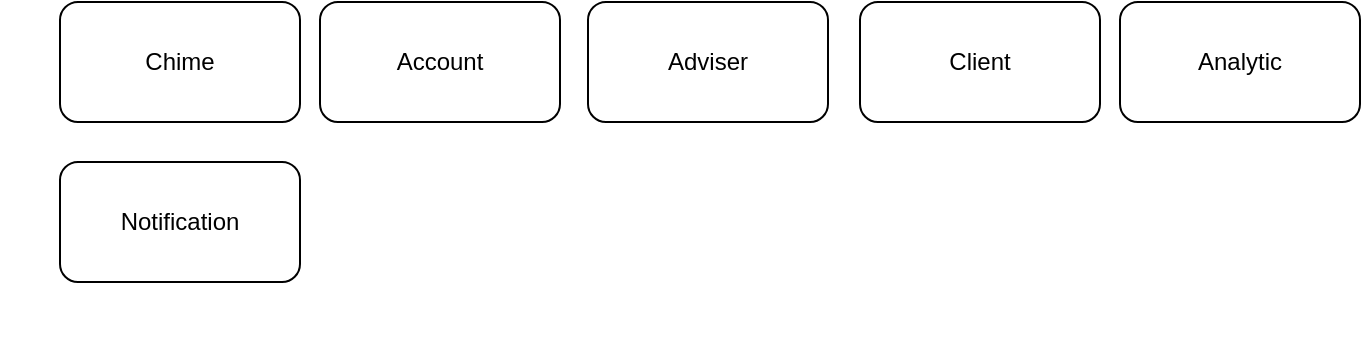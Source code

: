 <mxfile version="18.1.3" type="github" pages="6">
  <diagram id="UA7xoEQuPgeTtF2_1av7" name="Microservices">
    <mxGraphModel dx="938" dy="532" grid="1" gridSize="10" guides="1" tooltips="1" connect="1" arrows="1" fold="1" page="1" pageScale="1" pageWidth="827" pageHeight="1169" math="0" shadow="0">
      <root>
        <mxCell id="0" />
        <mxCell id="1" parent="0" />
        <mxCell id="_5W4sP8SLa1E4sF_RpFH-3" value="&lt;h1&gt;&lt;br&gt;&lt;/h1&gt;" style="text;html=1;strokeColor=none;fillColor=none;spacing=5;spacingTop=-20;whiteSpace=wrap;overflow=hidden;rounded=0;" parent="1" vertex="1">
          <mxGeometry x="50" y="240" width="190" height="120" as="geometry" />
        </mxCell>
        <mxCell id="7mN5CGcqnXflyO-ESXj4-1" value="Account" style="rounded=1;whiteSpace=wrap;html=1;" parent="1" vertex="1">
          <mxGeometry x="210" y="180" width="120" height="60" as="geometry" />
        </mxCell>
        <mxCell id="7mN5CGcqnXflyO-ESXj4-2" value="Adviser" style="rounded=1;whiteSpace=wrap;html=1;" parent="1" vertex="1">
          <mxGeometry x="344" y="180" width="120" height="60" as="geometry" />
        </mxCell>
        <mxCell id="7mN5CGcqnXflyO-ESXj4-3" value="Client" style="rounded=1;whiteSpace=wrap;html=1;" parent="1" vertex="1">
          <mxGeometry x="480" y="180" width="120" height="60" as="geometry" />
        </mxCell>
        <mxCell id="7mN5CGcqnXflyO-ESXj4-4" value="Analytic" style="rounded=1;whiteSpace=wrap;html=1;" parent="1" vertex="1">
          <mxGeometry x="610" y="180" width="120" height="60" as="geometry" />
        </mxCell>
        <mxCell id="7mN5CGcqnXflyO-ESXj4-5" value="Chime" style="rounded=1;whiteSpace=wrap;html=1;" parent="1" vertex="1">
          <mxGeometry x="80" y="180" width="120" height="60" as="geometry" />
        </mxCell>
        <mxCell id="I5jSJNAkeo4ILJvS_Ykg-1" value="Notification" style="rounded=1;whiteSpace=wrap;html=1;" vertex="1" parent="1">
          <mxGeometry x="80" y="260" width="120" height="60" as="geometry" />
        </mxCell>
      </root>
    </mxGraphModel>
  </diagram>
  <diagram id="mysCl_JFGngiW-3y19Zz" name="Entity">
    <mxGraphModel dx="938" dy="560" grid="1" gridSize="10" guides="1" tooltips="1" connect="1" arrows="1" fold="1" page="1" pageScale="1" pageWidth="827" pageHeight="1169" math="0" shadow="0">
      <root>
        <mxCell id="0" />
        <mxCell id="1" parent="0" />
        <mxCell id="5576LiCB81aaDjisihCb-40" value="Client" style="shape=table;startSize=30;container=1;collapsible=1;childLayout=tableLayout;fixedRows=1;rowLines=0;fontStyle=1;align=center;resizeLast=1;" parent="1" vertex="1">
          <mxGeometry x="610" y="115" width="180" height="185" as="geometry" />
        </mxCell>
        <mxCell id="5576LiCB81aaDjisihCb-41" value="" style="shape=tableRow;horizontal=0;startSize=0;swimlaneHead=0;swimlaneBody=0;fillColor=none;collapsible=0;dropTarget=0;points=[[0,0.5],[1,0.5]];portConstraint=eastwest;top=0;left=0;right=0;bottom=1;" parent="5576LiCB81aaDjisihCb-40" vertex="1">
          <mxGeometry y="30" width="180" height="30" as="geometry" />
        </mxCell>
        <mxCell id="5576LiCB81aaDjisihCb-42" value="PK" style="shape=partialRectangle;connectable=0;fillColor=none;top=0;left=0;bottom=0;right=0;fontStyle=1;overflow=hidden;" parent="5576LiCB81aaDjisihCb-41" vertex="1">
          <mxGeometry width="30" height="30" as="geometry">
            <mxRectangle width="30" height="30" as="alternateBounds" />
          </mxGeometry>
        </mxCell>
        <mxCell id="5576LiCB81aaDjisihCb-43" value="id" style="shape=partialRectangle;connectable=0;fillColor=none;top=0;left=0;bottom=0;right=0;align=left;spacingLeft=6;fontStyle=5;overflow=hidden;" parent="5576LiCB81aaDjisihCb-41" vertex="1">
          <mxGeometry x="30" width="150" height="30" as="geometry">
            <mxRectangle width="150" height="30" as="alternateBounds" />
          </mxGeometry>
        </mxCell>
        <mxCell id="5576LiCB81aaDjisihCb-44" value="" style="shape=tableRow;horizontal=0;startSize=0;swimlaneHead=0;swimlaneBody=0;fillColor=none;collapsible=0;dropTarget=0;points=[[0,0.5],[1,0.5]];portConstraint=eastwest;top=0;left=0;right=0;bottom=0;" parent="5576LiCB81aaDjisihCb-40" vertex="1">
          <mxGeometry y="60" width="180" height="30" as="geometry" />
        </mxCell>
        <mxCell id="5576LiCB81aaDjisihCb-45" value="" style="shape=partialRectangle;connectable=0;fillColor=none;top=0;left=0;bottom=0;right=0;editable=1;overflow=hidden;" parent="5576LiCB81aaDjisihCb-44" vertex="1">
          <mxGeometry width="30" height="30" as="geometry">
            <mxRectangle width="30" height="30" as="alternateBounds" />
          </mxGeometry>
        </mxCell>
        <mxCell id="5576LiCB81aaDjisihCb-46" value="" style="shape=partialRectangle;connectable=0;fillColor=none;top=0;left=0;bottom=0;right=0;align=left;spacingLeft=6;overflow=hidden;" parent="5576LiCB81aaDjisihCb-44" vertex="1">
          <mxGeometry x="30" width="150" height="30" as="geometry">
            <mxRectangle width="150" height="30" as="alternateBounds" />
          </mxGeometry>
        </mxCell>
        <mxCell id="5576LiCB81aaDjisihCb-47" value="" style="shape=tableRow;horizontal=0;startSize=0;swimlaneHead=0;swimlaneBody=0;fillColor=none;collapsible=0;dropTarget=0;points=[[0,0.5],[1,0.5]];portConstraint=eastwest;top=0;left=0;right=0;bottom=0;" parent="5576LiCB81aaDjisihCb-40" vertex="1">
          <mxGeometry y="90" width="180" height="30" as="geometry" />
        </mxCell>
        <mxCell id="5576LiCB81aaDjisihCb-48" value="" style="shape=partialRectangle;connectable=0;fillColor=none;top=0;left=0;bottom=0;right=0;editable=1;overflow=hidden;" parent="5576LiCB81aaDjisihCb-47" vertex="1">
          <mxGeometry width="30" height="30" as="geometry">
            <mxRectangle width="30" height="30" as="alternateBounds" />
          </mxGeometry>
        </mxCell>
        <mxCell id="5576LiCB81aaDjisihCb-49" value="" style="shape=partialRectangle;connectable=0;fillColor=none;top=0;left=0;bottom=0;right=0;align=left;spacingLeft=6;overflow=hidden;" parent="5576LiCB81aaDjisihCb-47" vertex="1">
          <mxGeometry x="30" width="150" height="30" as="geometry">
            <mxRectangle width="150" height="30" as="alternateBounds" />
          </mxGeometry>
        </mxCell>
        <mxCell id="5576LiCB81aaDjisihCb-50" value="" style="shape=tableRow;horizontal=0;startSize=0;swimlaneHead=0;swimlaneBody=0;fillColor=none;collapsible=0;dropTarget=0;points=[[0,0.5],[1,0.5]];portConstraint=eastwest;top=0;left=0;right=0;bottom=0;" parent="5576LiCB81aaDjisihCb-40" vertex="1">
          <mxGeometry y="120" width="180" height="30" as="geometry" />
        </mxCell>
        <mxCell id="5576LiCB81aaDjisihCb-51" value="" style="shape=partialRectangle;connectable=0;fillColor=none;top=0;left=0;bottom=0;right=0;editable=1;overflow=hidden;" parent="5576LiCB81aaDjisihCb-50" vertex="1">
          <mxGeometry width="30" height="30" as="geometry">
            <mxRectangle width="30" height="30" as="alternateBounds" />
          </mxGeometry>
        </mxCell>
        <mxCell id="5576LiCB81aaDjisihCb-52" value="" style="shape=partialRectangle;connectable=0;fillColor=none;top=0;left=0;bottom=0;right=0;align=left;spacingLeft=6;overflow=hidden;" parent="5576LiCB81aaDjisihCb-50" vertex="1">
          <mxGeometry x="30" width="150" height="30" as="geometry">
            <mxRectangle width="150" height="30" as="alternateBounds" />
          </mxGeometry>
        </mxCell>
        <mxCell id="5576LiCB81aaDjisihCb-66" value="Account" style="shape=table;startSize=30;container=1;collapsible=1;childLayout=tableLayout;fixedRows=1;rowLines=0;fontStyle=1;align=center;resizeLast=1;" parent="1" vertex="1">
          <mxGeometry x="70" y="100" width="200" height="260" as="geometry" />
        </mxCell>
        <mxCell id="5576LiCB81aaDjisihCb-67" value="" style="shape=tableRow;horizontal=0;startSize=0;swimlaneHead=0;swimlaneBody=0;fillColor=none;collapsible=0;dropTarget=0;points=[[0,0.5],[1,0.5]];portConstraint=eastwest;top=0;left=0;right=0;bottom=1;" parent="5576LiCB81aaDjisihCb-66" vertex="1">
          <mxGeometry y="30" width="200" height="30" as="geometry" />
        </mxCell>
        <mxCell id="5576LiCB81aaDjisihCb-68" value="PK" style="shape=partialRectangle;connectable=0;fillColor=none;top=0;left=0;bottom=0;right=0;fontStyle=1;overflow=hidden;" parent="5576LiCB81aaDjisihCb-67" vertex="1">
          <mxGeometry width="30" height="30" as="geometry">
            <mxRectangle width="30" height="30" as="alternateBounds" />
          </mxGeometry>
        </mxCell>
        <mxCell id="5576LiCB81aaDjisihCb-69" value="account" style="shape=partialRectangle;connectable=0;fillColor=none;top=0;left=0;bottom=0;right=0;align=left;spacingLeft=6;fontStyle=5;overflow=hidden;" parent="5576LiCB81aaDjisihCb-67" vertex="1">
          <mxGeometry x="30" width="170" height="30" as="geometry">
            <mxRectangle width="170" height="30" as="alternateBounds" />
          </mxGeometry>
        </mxCell>
        <mxCell id="5576LiCB81aaDjisihCb-70" value="" style="shape=tableRow;horizontal=0;startSize=0;swimlaneHead=0;swimlaneBody=0;fillColor=none;collapsible=0;dropTarget=0;points=[[0,0.5],[1,0.5]];portConstraint=eastwest;top=0;left=0;right=0;bottom=0;" parent="5576LiCB81aaDjisihCb-66" vertex="1">
          <mxGeometry y="60" width="200" height="30" as="geometry" />
        </mxCell>
        <mxCell id="5576LiCB81aaDjisihCb-71" value="" style="shape=partialRectangle;connectable=0;fillColor=none;top=0;left=0;bottom=0;right=0;editable=1;overflow=hidden;" parent="5576LiCB81aaDjisihCb-70" vertex="1">
          <mxGeometry width="30" height="30" as="geometry">
            <mxRectangle width="30" height="30" as="alternateBounds" />
          </mxGeometry>
        </mxCell>
        <mxCell id="5576LiCB81aaDjisihCb-72" value="" style="shape=partialRectangle;connectable=0;fillColor=none;top=0;left=0;bottom=0;right=0;align=left;spacingLeft=6;overflow=hidden;" parent="5576LiCB81aaDjisihCb-70" vertex="1">
          <mxGeometry x="30" width="170" height="30" as="geometry">
            <mxRectangle width="170" height="30" as="alternateBounds" />
          </mxGeometry>
        </mxCell>
        <mxCell id="5576LiCB81aaDjisihCb-73" value="" style="shape=tableRow;horizontal=0;startSize=0;swimlaneHead=0;swimlaneBody=0;fillColor=none;collapsible=0;dropTarget=0;points=[[0,0.5],[1,0.5]];portConstraint=eastwest;top=0;left=0;right=0;bottom=0;" parent="5576LiCB81aaDjisihCb-66" vertex="1">
          <mxGeometry y="90" width="200" height="30" as="geometry" />
        </mxCell>
        <mxCell id="5576LiCB81aaDjisihCb-74" value="" style="shape=partialRectangle;connectable=0;fillColor=none;top=0;left=0;bottom=0;right=0;editable=1;overflow=hidden;" parent="5576LiCB81aaDjisihCb-73" vertex="1">
          <mxGeometry width="30" height="30" as="geometry">
            <mxRectangle width="30" height="30" as="alternateBounds" />
          </mxGeometry>
        </mxCell>
        <mxCell id="5576LiCB81aaDjisihCb-75" value="" style="shape=partialRectangle;connectable=0;fillColor=none;top=0;left=0;bottom=0;right=0;align=left;spacingLeft=6;overflow=hidden;" parent="5576LiCB81aaDjisihCb-73" vertex="1">
          <mxGeometry x="30" width="170" height="30" as="geometry">
            <mxRectangle width="170" height="30" as="alternateBounds" />
          </mxGeometry>
        </mxCell>
        <mxCell id="5576LiCB81aaDjisihCb-76" value="" style="shape=tableRow;horizontal=0;startSize=0;swimlaneHead=0;swimlaneBody=0;fillColor=none;collapsible=0;dropTarget=0;points=[[0,0.5],[1,0.5]];portConstraint=eastwest;top=0;left=0;right=0;bottom=0;" parent="5576LiCB81aaDjisihCb-66" vertex="1">
          <mxGeometry y="120" width="200" height="30" as="geometry" />
        </mxCell>
        <mxCell id="5576LiCB81aaDjisihCb-77" value="" style="shape=partialRectangle;connectable=0;fillColor=none;top=0;left=0;bottom=0;right=0;editable=1;overflow=hidden;" parent="5576LiCB81aaDjisihCb-76" vertex="1">
          <mxGeometry width="30" height="30" as="geometry">
            <mxRectangle width="30" height="30" as="alternateBounds" />
          </mxGeometry>
        </mxCell>
        <mxCell id="5576LiCB81aaDjisihCb-78" value="" style="shape=partialRectangle;connectable=0;fillColor=none;top=0;left=0;bottom=0;right=0;align=left;spacingLeft=6;overflow=hidden;" parent="5576LiCB81aaDjisihCb-76" vertex="1">
          <mxGeometry x="30" width="170" height="30" as="geometry">
            <mxRectangle width="170" height="30" as="alternateBounds" />
          </mxGeometry>
        </mxCell>
        <mxCell id="5576LiCB81aaDjisihCb-79" value="Adviser" style="shape=table;startSize=30;container=1;collapsible=1;childLayout=tableLayout;fixedRows=1;rowLines=0;fontStyle=1;align=center;resizeLast=1;" parent="1" vertex="1">
          <mxGeometry x="370" y="100" width="180" height="190" as="geometry" />
        </mxCell>
        <mxCell id="5576LiCB81aaDjisihCb-80" value="" style="shape=tableRow;horizontal=0;startSize=0;swimlaneHead=0;swimlaneBody=0;fillColor=none;collapsible=0;dropTarget=0;points=[[0,0.5],[1,0.5]];portConstraint=eastwest;top=0;left=0;right=0;bottom=1;" parent="5576LiCB81aaDjisihCb-79" vertex="1">
          <mxGeometry y="30" width="180" height="30" as="geometry" />
        </mxCell>
        <mxCell id="5576LiCB81aaDjisihCb-81" value="PK" style="shape=partialRectangle;connectable=0;fillColor=none;top=0;left=0;bottom=0;right=0;fontStyle=1;overflow=hidden;" parent="5576LiCB81aaDjisihCb-80" vertex="1">
          <mxGeometry width="30" height="30" as="geometry">
            <mxRectangle width="30" height="30" as="alternateBounds" />
          </mxGeometry>
        </mxCell>
        <mxCell id="5576LiCB81aaDjisihCb-82" value="id" style="shape=partialRectangle;connectable=0;fillColor=none;top=0;left=0;bottom=0;right=0;align=left;spacingLeft=6;fontStyle=5;overflow=hidden;" parent="5576LiCB81aaDjisihCb-80" vertex="1">
          <mxGeometry x="30" width="150" height="30" as="geometry">
            <mxRectangle width="150" height="30" as="alternateBounds" />
          </mxGeometry>
        </mxCell>
        <mxCell id="5576LiCB81aaDjisihCb-83" value="" style="shape=tableRow;horizontal=0;startSize=0;swimlaneHead=0;swimlaneBody=0;fillColor=none;collapsible=0;dropTarget=0;points=[[0,0.5],[1,0.5]];portConstraint=eastwest;top=0;left=0;right=0;bottom=0;" parent="5576LiCB81aaDjisihCb-79" vertex="1">
          <mxGeometry y="60" width="180" height="30" as="geometry" />
        </mxCell>
        <mxCell id="5576LiCB81aaDjisihCb-84" value="" style="shape=partialRectangle;connectable=0;fillColor=none;top=0;left=0;bottom=0;right=0;editable=1;overflow=hidden;" parent="5576LiCB81aaDjisihCb-83" vertex="1">
          <mxGeometry width="30" height="30" as="geometry">
            <mxRectangle width="30" height="30" as="alternateBounds" />
          </mxGeometry>
        </mxCell>
        <mxCell id="5576LiCB81aaDjisihCb-85" value="" style="shape=partialRectangle;connectable=0;fillColor=none;top=0;left=0;bottom=0;right=0;align=left;spacingLeft=6;overflow=hidden;" parent="5576LiCB81aaDjisihCb-83" vertex="1">
          <mxGeometry x="30" width="150" height="30" as="geometry">
            <mxRectangle width="150" height="30" as="alternateBounds" />
          </mxGeometry>
        </mxCell>
        <mxCell id="5576LiCB81aaDjisihCb-86" value="" style="shape=tableRow;horizontal=0;startSize=0;swimlaneHead=0;swimlaneBody=0;fillColor=none;collapsible=0;dropTarget=0;points=[[0,0.5],[1,0.5]];portConstraint=eastwest;top=0;left=0;right=0;bottom=0;" parent="5576LiCB81aaDjisihCb-79" vertex="1">
          <mxGeometry y="90" width="180" height="30" as="geometry" />
        </mxCell>
        <mxCell id="5576LiCB81aaDjisihCb-87" value="" style="shape=partialRectangle;connectable=0;fillColor=none;top=0;left=0;bottom=0;right=0;editable=1;overflow=hidden;" parent="5576LiCB81aaDjisihCb-86" vertex="1">
          <mxGeometry width="30" height="30" as="geometry">
            <mxRectangle width="30" height="30" as="alternateBounds" />
          </mxGeometry>
        </mxCell>
        <mxCell id="5576LiCB81aaDjisihCb-88" value="" style="shape=partialRectangle;connectable=0;fillColor=none;top=0;left=0;bottom=0;right=0;align=left;spacingLeft=6;overflow=hidden;" parent="5576LiCB81aaDjisihCb-86" vertex="1">
          <mxGeometry x="30" width="150" height="30" as="geometry">
            <mxRectangle width="150" height="30" as="alternateBounds" />
          </mxGeometry>
        </mxCell>
        <mxCell id="5576LiCB81aaDjisihCb-89" value="" style="shape=tableRow;horizontal=0;startSize=0;swimlaneHead=0;swimlaneBody=0;fillColor=none;collapsible=0;dropTarget=0;points=[[0,0.5],[1,0.5]];portConstraint=eastwest;top=0;left=0;right=0;bottom=0;" parent="5576LiCB81aaDjisihCb-79" vertex="1">
          <mxGeometry y="120" width="180" height="30" as="geometry" />
        </mxCell>
        <mxCell id="5576LiCB81aaDjisihCb-90" value="" style="shape=partialRectangle;connectable=0;fillColor=none;top=0;left=0;bottom=0;right=0;editable=1;overflow=hidden;" parent="5576LiCB81aaDjisihCb-89" vertex="1">
          <mxGeometry width="30" height="30" as="geometry">
            <mxRectangle width="30" height="30" as="alternateBounds" />
          </mxGeometry>
        </mxCell>
        <mxCell id="5576LiCB81aaDjisihCb-91" value="" style="shape=partialRectangle;connectable=0;fillColor=none;top=0;left=0;bottom=0;right=0;align=left;spacingLeft=6;overflow=hidden;" parent="5576LiCB81aaDjisihCb-89" vertex="1">
          <mxGeometry x="30" width="150" height="30" as="geometry">
            <mxRectangle width="150" height="30" as="alternateBounds" />
          </mxGeometry>
        </mxCell>
        <mxCell id="19n8g2fHAy3QC5Z84GbU-1" value=" &quot;account&quot;: string,&#xa; &quot;active&quot;: bool,&#xa; &quot;kuikpay&quot;: bool,&#xa; &quot;modeButtonCart&quot;: string,&#xa; &quot;storeName&quot;: string,&#xa; &quot;templateEmail&quot;: string,&#xa; &quot;textCancel&quot;: string,&#xa; &quot;textClientScheduled&quot;: string,&#xa; &quot;textJoinPersonal&quot;: string,&#xa; &quot;textNotifyClient&quot;: string,&#xa; &quot;textNotifyPersonal&quot;:string,&#xa; &quot;urlAdmin&quot;: string,&#xa; &quot;urlCss&quot;: string" style="text;strokeColor=none;fillColor=none;spacingLeft=4;spacingRight=4;overflow=hidden;rotatable=0;points=[[0,0.5],[1,0.5]];portConstraint=eastwest;fontSize=12;" parent="1" vertex="1">
          <mxGeometry x="100" y="160" width="170" height="190" as="geometry" />
        </mxCell>
        <mxCell id="HMKypMRJTneK0WcXsuU0-1" value=" &quot;id&quot;: uuid, &#xa;&quot;account&quot;: ACCOUNT,&#xa;&quot;email&quot;: string,&#xa; &quot;fullName&quot;: string,,&#xa; &quot;phone&quot;: string,&#xa;&quot;state&quot;: string,&#xa;&quot;deleted: bool,&#xa;&quot;schedule&quot;: SCHEDULE,&#xa;" style="text;strokeColor=none;fillColor=none;spacingLeft=4;spacingRight=4;overflow=hidden;rotatable=0;points=[[0,0.5],[1,0.5]];portConstraint=eastwest;fontSize=12;" parent="1" vertex="1">
          <mxGeometry x="405" y="165" width="145" height="125" as="geometry" />
        </mxCell>
        <mxCell id="0YIcI0eLv2QBZqYugsSO-1" value=" &quot;id&quot;: uuid, &#xa; &quot;fullName&quot;: string,,&#xa; &quot;phone&quot;: string,&#xa;&quot;adviser&quot;: ADVISER,&#xa;&quot;state&quot;: string,&#xa;&quot;createdAt&quot;,&#xa;&quot;meetAt&quot;,&#xa;&quot;finishedAt&quot;&#xa;" style="text;strokeColor=none;fillColor=none;spacingLeft=4;spacingRight=4;overflow=hidden;rotatable=0;points=[[0,0.5],[1,0.5]];portConstraint=eastwest;fontSize=12;" parent="1" vertex="1">
          <mxGeometry x="650" y="175" width="120" height="125" as="geometry" />
        </mxCell>
        <mxCell id="0YIcI0eLv2QBZqYugsSO-5" value="" style="edgeStyle=entityRelationEdgeStyle;fontSize=12;html=1;endArrow=ERoneToMany;startArrow=ERmandOne;rounded=0;exitX=1.006;exitY=0.389;exitDx=0;exitDy=0;exitPerimeter=0;entryX=0;entryY=0.5;entryDx=0;entryDy=0;" parent="1" source="19n8g2fHAy3QC5Z84GbU-1" target="5576LiCB81aaDjisihCb-83" edge="1">
          <mxGeometry width="100" height="100" relative="1" as="geometry">
            <mxPoint x="310" y="280" as="sourcePoint" />
            <mxPoint x="410" y="180" as="targetPoint" />
          </mxGeometry>
        </mxCell>
        <mxCell id="0YIcI0eLv2QBZqYugsSO-7" value="Guest" style="shape=table;startSize=30;container=1;collapsible=1;childLayout=tableLayout;fixedRows=1;rowLines=0;fontStyle=1;align=center;resizeLast=1;" parent="1" vertex="1">
          <mxGeometry x="380" y="320" width="145" height="120" as="geometry" />
        </mxCell>
        <mxCell id="0YIcI0eLv2QBZqYugsSO-8" value="" style="shape=tableRow;horizontal=0;startSize=0;swimlaneHead=0;swimlaneBody=0;fillColor=none;collapsible=0;dropTarget=0;points=[[0,0.5],[1,0.5]];portConstraint=eastwest;top=0;left=0;right=0;bottom=1;" parent="0YIcI0eLv2QBZqYugsSO-7" vertex="1">
          <mxGeometry y="30" width="145" height="30" as="geometry" />
        </mxCell>
        <mxCell id="0YIcI0eLv2QBZqYugsSO-9" value="PK" style="shape=partialRectangle;connectable=0;fillColor=none;top=0;left=0;bottom=0;right=0;fontStyle=1;overflow=hidden;" parent="0YIcI0eLv2QBZqYugsSO-8" vertex="1">
          <mxGeometry width="30" height="30" as="geometry">
            <mxRectangle width="30" height="30" as="alternateBounds" />
          </mxGeometry>
        </mxCell>
        <mxCell id="0YIcI0eLv2QBZqYugsSO-10" value="id" style="shape=partialRectangle;connectable=0;fillColor=none;top=0;left=0;bottom=0;right=0;align=left;spacingLeft=6;fontStyle=5;overflow=hidden;" parent="0YIcI0eLv2QBZqYugsSO-8" vertex="1">
          <mxGeometry x="30" width="115" height="30" as="geometry">
            <mxRectangle width="115" height="30" as="alternateBounds" />
          </mxGeometry>
        </mxCell>
        <mxCell id="0YIcI0eLv2QBZqYugsSO-11" value="" style="shape=tableRow;horizontal=0;startSize=0;swimlaneHead=0;swimlaneBody=0;fillColor=none;collapsible=0;dropTarget=0;points=[[0,0.5],[1,0.5]];portConstraint=eastwest;top=0;left=0;right=0;bottom=0;" parent="0YIcI0eLv2QBZqYugsSO-7" vertex="1">
          <mxGeometry y="60" width="145" height="30" as="geometry" />
        </mxCell>
        <mxCell id="0YIcI0eLv2QBZqYugsSO-12" value="" style="shape=partialRectangle;connectable=0;fillColor=none;top=0;left=0;bottom=0;right=0;editable=1;overflow=hidden;" parent="0YIcI0eLv2QBZqYugsSO-11" vertex="1">
          <mxGeometry width="30" height="30" as="geometry">
            <mxRectangle width="30" height="30" as="alternateBounds" />
          </mxGeometry>
        </mxCell>
        <mxCell id="0YIcI0eLv2QBZqYugsSO-13" value="" style="shape=partialRectangle;connectable=0;fillColor=none;top=0;left=0;bottom=0;right=0;align=left;spacingLeft=6;overflow=hidden;" parent="0YIcI0eLv2QBZqYugsSO-11" vertex="1">
          <mxGeometry x="30" width="115" height="30" as="geometry">
            <mxRectangle width="115" height="30" as="alternateBounds" />
          </mxGeometry>
        </mxCell>
        <mxCell id="0YIcI0eLv2QBZqYugsSO-14" value="" style="shape=tableRow;horizontal=0;startSize=0;swimlaneHead=0;swimlaneBody=0;fillColor=none;collapsible=0;dropTarget=0;points=[[0,0.5],[1,0.5]];portConstraint=eastwest;top=0;left=0;right=0;bottom=0;" parent="0YIcI0eLv2QBZqYugsSO-7" vertex="1">
          <mxGeometry y="90" width="145" height="30" as="geometry" />
        </mxCell>
        <mxCell id="0YIcI0eLv2QBZqYugsSO-15" value="" style="shape=partialRectangle;connectable=0;fillColor=none;top=0;left=0;bottom=0;right=0;editable=1;overflow=hidden;" parent="0YIcI0eLv2QBZqYugsSO-14" vertex="1">
          <mxGeometry width="30" height="30" as="geometry">
            <mxRectangle width="30" height="30" as="alternateBounds" />
          </mxGeometry>
        </mxCell>
        <mxCell id="0YIcI0eLv2QBZqYugsSO-16" value="" style="shape=partialRectangle;connectable=0;fillColor=none;top=0;left=0;bottom=0;right=0;align=left;spacingLeft=6;overflow=hidden;" parent="0YIcI0eLv2QBZqYugsSO-14" vertex="1">
          <mxGeometry x="30" width="115" height="30" as="geometry">
            <mxRectangle width="115" height="30" as="alternateBounds" />
          </mxGeometry>
        </mxCell>
        <mxCell id="0YIcI0eLv2QBZqYugsSO-20" value=" &quot;id&quot;: uuid, &#xa; &quot;fullName&quot;: string,&#xa;&quot;client&quot;: CLIENT" style="text;strokeColor=none;fillColor=none;spacingLeft=4;spacingRight=4;overflow=hidden;rotatable=0;points=[[0,0.5],[1,0.5]];portConstraint=eastwest;fontSize=12;" parent="1" vertex="1">
          <mxGeometry x="415" y="380" width="110" height="50" as="geometry" />
        </mxCell>
        <mxCell id="0YIcI0eLv2QBZqYugsSO-23" value="Schedule" style="shape=table;startSize=30;container=1;collapsible=1;childLayout=tableLayout;fixedRows=1;rowLines=0;fontStyle=1;align=center;resizeLast=1;" parent="1" vertex="1">
          <mxGeometry x="70" y="380" width="180" height="200" as="geometry" />
        </mxCell>
        <mxCell id="0YIcI0eLv2QBZqYugsSO-24" value="" style="shape=tableRow;horizontal=0;startSize=0;swimlaneHead=0;swimlaneBody=0;fillColor=none;collapsible=0;dropTarget=0;points=[[0,0.5],[1,0.5]];portConstraint=eastwest;top=0;left=0;right=0;bottom=1;" parent="0YIcI0eLv2QBZqYugsSO-23" vertex="1">
          <mxGeometry y="30" width="180" height="30" as="geometry" />
        </mxCell>
        <mxCell id="0YIcI0eLv2QBZqYugsSO-25" value="PK" style="shape=partialRectangle;connectable=0;fillColor=none;top=0;left=0;bottom=0;right=0;fontStyle=1;overflow=hidden;" parent="0YIcI0eLv2QBZqYugsSO-24" vertex="1">
          <mxGeometry width="30" height="30" as="geometry">
            <mxRectangle width="30" height="30" as="alternateBounds" />
          </mxGeometry>
        </mxCell>
        <mxCell id="0YIcI0eLv2QBZqYugsSO-26" value="id" style="shape=partialRectangle;connectable=0;fillColor=none;top=0;left=0;bottom=0;right=0;align=left;spacingLeft=6;fontStyle=5;overflow=hidden;" parent="0YIcI0eLv2QBZqYugsSO-24" vertex="1">
          <mxGeometry x="30" width="150" height="30" as="geometry">
            <mxRectangle width="150" height="30" as="alternateBounds" />
          </mxGeometry>
        </mxCell>
        <mxCell id="0YIcI0eLv2QBZqYugsSO-27" value="" style="shape=tableRow;horizontal=0;startSize=0;swimlaneHead=0;swimlaneBody=0;fillColor=none;collapsible=0;dropTarget=0;points=[[0,0.5],[1,0.5]];portConstraint=eastwest;top=0;left=0;right=0;bottom=0;" parent="0YIcI0eLv2QBZqYugsSO-23" vertex="1">
          <mxGeometry y="60" width="180" height="30" as="geometry" />
        </mxCell>
        <mxCell id="0YIcI0eLv2QBZqYugsSO-28" value="" style="shape=partialRectangle;connectable=0;fillColor=none;top=0;left=0;bottom=0;right=0;editable=1;overflow=hidden;" parent="0YIcI0eLv2QBZqYugsSO-27" vertex="1">
          <mxGeometry width="30" height="30" as="geometry">
            <mxRectangle width="30" height="30" as="alternateBounds" />
          </mxGeometry>
        </mxCell>
        <mxCell id="0YIcI0eLv2QBZqYugsSO-29" value="" style="shape=partialRectangle;connectable=0;fillColor=none;top=0;left=0;bottom=0;right=0;align=left;spacingLeft=6;overflow=hidden;" parent="0YIcI0eLv2QBZqYugsSO-27" vertex="1">
          <mxGeometry x="30" width="150" height="30" as="geometry">
            <mxRectangle width="150" height="30" as="alternateBounds" />
          </mxGeometry>
        </mxCell>
        <mxCell id="0YIcI0eLv2QBZqYugsSO-30" value="" style="shape=tableRow;horizontal=0;startSize=0;swimlaneHead=0;swimlaneBody=0;fillColor=none;collapsible=0;dropTarget=0;points=[[0,0.5],[1,0.5]];portConstraint=eastwest;top=0;left=0;right=0;bottom=0;" parent="0YIcI0eLv2QBZqYugsSO-23" vertex="1">
          <mxGeometry y="90" width="180" height="30" as="geometry" />
        </mxCell>
        <mxCell id="0YIcI0eLv2QBZqYugsSO-31" value="" style="shape=partialRectangle;connectable=0;fillColor=none;top=0;left=0;bottom=0;right=0;editable=1;overflow=hidden;" parent="0YIcI0eLv2QBZqYugsSO-30" vertex="1">
          <mxGeometry width="30" height="30" as="geometry">
            <mxRectangle width="30" height="30" as="alternateBounds" />
          </mxGeometry>
        </mxCell>
        <mxCell id="0YIcI0eLv2QBZqYugsSO-32" value="" style="shape=partialRectangle;connectable=0;fillColor=none;top=0;left=0;bottom=0;right=0;align=left;spacingLeft=6;overflow=hidden;" parent="0YIcI0eLv2QBZqYugsSO-30" vertex="1">
          <mxGeometry x="30" width="150" height="30" as="geometry">
            <mxRectangle width="150" height="30" as="alternateBounds" />
          </mxGeometry>
        </mxCell>
        <mxCell id="0YIcI0eLv2QBZqYugsSO-33" value="" style="shape=tableRow;horizontal=0;startSize=0;swimlaneHead=0;swimlaneBody=0;fillColor=none;collapsible=0;dropTarget=0;points=[[0,0.5],[1,0.5]];portConstraint=eastwest;top=0;left=0;right=0;bottom=0;" parent="0YIcI0eLv2QBZqYugsSO-23" vertex="1">
          <mxGeometry y="120" width="180" height="30" as="geometry" />
        </mxCell>
        <mxCell id="0YIcI0eLv2QBZqYugsSO-34" value="" style="shape=partialRectangle;connectable=0;fillColor=none;top=0;left=0;bottom=0;right=0;editable=1;overflow=hidden;" parent="0YIcI0eLv2QBZqYugsSO-33" vertex="1">
          <mxGeometry width="30" height="30" as="geometry">
            <mxRectangle width="30" height="30" as="alternateBounds" />
          </mxGeometry>
        </mxCell>
        <mxCell id="0YIcI0eLv2QBZqYugsSO-35" value="" style="shape=partialRectangle;connectable=0;fillColor=none;top=0;left=0;bottom=0;right=0;align=left;spacingLeft=6;overflow=hidden;" parent="0YIcI0eLv2QBZqYugsSO-33" vertex="1">
          <mxGeometry x="30" width="150" height="30" as="geometry">
            <mxRectangle width="150" height="30" as="alternateBounds" />
          </mxGeometry>
        </mxCell>
        <mxCell id="0YIcI0eLv2QBZqYugsSO-36" value=" &quot;id&quot;: uuid, &#xa;&quot;events&quot;: {&#xa;    &quot;day&quot;: string,&#xa;    &quot;interval&quot;: {&#xa;        &quot;dayEnd: string,&#xa;        &quot;dayInit&quot;:string&#xa;    }[]&#xa; }[],&#xa; &quot;timezone&quot;: object" style="text;strokeColor=none;fillColor=none;spacingLeft=4;spacingRight=4;overflow=hidden;rotatable=0;points=[[0,0.5],[1,0.5]];portConstraint=eastwest;fontSize=12;" parent="1" vertex="1">
          <mxGeometry x="105" y="440" width="135" height="150" as="geometry" />
        </mxCell>
        <mxCell id="0YIcI0eLv2QBZqYugsSO-37" value="" style="edgeStyle=entityRelationEdgeStyle;fontSize=12;html=1;endArrow=ERone;endFill=1;rounded=0;exitX=1;exitY=0.5;exitDx=0;exitDy=0;" parent="1" source="0YIcI0eLv2QBZqYugsSO-27" edge="1">
          <mxGeometry width="100" height="100" relative="1" as="geometry">
            <mxPoint x="280" y="350" as="sourcePoint" />
            <mxPoint x="370" y="280" as="targetPoint" />
          </mxGeometry>
        </mxCell>
        <mxCell id="0YIcI0eLv2QBZqYugsSO-38" value="" style="edgeStyle=entityRelationEdgeStyle;fontSize=12;html=1;endArrow=ERoneToMany;startArrow=ERzeroToOne;rounded=0;entryX=0;entryY=0.5;entryDx=0;entryDy=0;" parent="1" target="5576LiCB81aaDjisihCb-41" edge="1">
          <mxGeometry width="100" height="100" relative="1" as="geometry">
            <mxPoint x="550" y="220" as="sourcePoint" />
            <mxPoint x="650" y="120" as="targetPoint" />
          </mxGeometry>
        </mxCell>
        <mxCell id="0YIcI0eLv2QBZqYugsSO-39" value="" style="edgeStyle=entityRelationEdgeStyle;fontSize=12;html=1;endArrow=ERzeroToMany;startArrow=ERmandOne;rounded=0;entryX=1;entryY=0.5;entryDx=0;entryDy=0;exitX=0;exitY=0.133;exitDx=0;exitDy=0;exitPerimeter=0;" parent="1" source="5576LiCB81aaDjisihCb-50" target="0YIcI0eLv2QBZqYugsSO-8" edge="1">
          <mxGeometry width="100" height="100" relative="1" as="geometry">
            <mxPoint x="530" y="480" as="sourcePoint" />
            <mxPoint x="630" y="380" as="targetPoint" />
          </mxGeometry>
        </mxCell>
        <mxCell id="kCmly_sao7Lm9UIC0Lj9-1" value="Rules" style="shape=table;startSize=30;container=1;collapsible=1;childLayout=tableLayout;fixedRows=1;rowLines=0;fontStyle=1;align=center;resizeLast=1;rounded=0;labelBackgroundColor=default;fontFamily=Helvetica;fontSize=12;fontColor=#1A1A1A;strokeColor=#c0c0c0;fillColor=none;gradientColor=none;html=1;" parent="1" vertex="1">
          <mxGeometry x="70" y="600" width="180" height="160" as="geometry" />
        </mxCell>
        <mxCell id="kCmly_sao7Lm9UIC0Lj9-2" value="" style="shape=tableRow;horizontal=0;startSize=0;swimlaneHead=0;swimlaneBody=0;fillColor=none;collapsible=0;dropTarget=0;points=[[0,0.5],[1,0.5]];portConstraint=eastwest;top=0;left=0;right=0;bottom=1;rounded=0;labelBackgroundColor=default;fontFamily=Helvetica;fontSize=12;fontColor=#1A1A1A;strokeColor=#c0c0c0;html=1;" parent="kCmly_sao7Lm9UIC0Lj9-1" vertex="1">
          <mxGeometry y="30" width="180" height="30" as="geometry" />
        </mxCell>
        <mxCell id="kCmly_sao7Lm9UIC0Lj9-3" value="PK" style="shape=partialRectangle;connectable=0;fillColor=none;top=0;left=0;bottom=0;right=0;fontStyle=1;overflow=hidden;rounded=0;labelBackgroundColor=default;fontFamily=Helvetica;fontSize=12;fontColor=#1A1A1A;strokeColor=#c0c0c0;html=1;" parent="kCmly_sao7Lm9UIC0Lj9-2" vertex="1">
          <mxGeometry width="30" height="30" as="geometry">
            <mxRectangle width="30" height="30" as="alternateBounds" />
          </mxGeometry>
        </mxCell>
        <mxCell id="kCmly_sao7Lm9UIC0Lj9-4" value="UniqueID" style="shape=partialRectangle;connectable=0;fillColor=none;top=0;left=0;bottom=0;right=0;align=left;spacingLeft=6;fontStyle=5;overflow=hidden;rounded=0;labelBackgroundColor=default;fontFamily=Helvetica;fontSize=12;fontColor=#1A1A1A;strokeColor=#c0c0c0;html=1;" parent="kCmly_sao7Lm9UIC0Lj9-2" vertex="1">
          <mxGeometry x="30" width="150" height="30" as="geometry">
            <mxRectangle width="150" height="30" as="alternateBounds" />
          </mxGeometry>
        </mxCell>
        <mxCell id="kCmly_sao7Lm9UIC0Lj9-5" value="" style="shape=tableRow;horizontal=0;startSize=0;swimlaneHead=0;swimlaneBody=0;fillColor=none;collapsible=0;dropTarget=0;points=[[0,0.5],[1,0.5]];portConstraint=eastwest;top=0;left=0;right=0;bottom=0;rounded=0;labelBackgroundColor=default;fontFamily=Helvetica;fontSize=12;fontColor=#1A1A1A;strokeColor=#c0c0c0;html=1;" parent="kCmly_sao7Lm9UIC0Lj9-1" vertex="1">
          <mxGeometry y="60" width="180" height="30" as="geometry" />
        </mxCell>
        <mxCell id="kCmly_sao7Lm9UIC0Lj9-6" value="" style="shape=partialRectangle;connectable=0;fillColor=none;top=0;left=0;bottom=0;right=0;editable=1;overflow=hidden;rounded=0;labelBackgroundColor=default;fontFamily=Helvetica;fontSize=12;fontColor=#1A1A1A;strokeColor=#c0c0c0;html=1;" parent="kCmly_sao7Lm9UIC0Lj9-5" vertex="1">
          <mxGeometry width="30" height="30" as="geometry">
            <mxRectangle width="30" height="30" as="alternateBounds" />
          </mxGeometry>
        </mxCell>
        <mxCell id="kCmly_sao7Lm9UIC0Lj9-7" value="" style="shape=partialRectangle;connectable=0;fillColor=none;top=0;left=0;bottom=0;right=0;align=left;spacingLeft=6;overflow=hidden;rounded=0;labelBackgroundColor=default;fontFamily=Helvetica;fontSize=12;fontColor=#1A1A1A;strokeColor=#c0c0c0;html=1;" parent="kCmly_sao7Lm9UIC0Lj9-5" vertex="1">
          <mxGeometry x="30" width="150" height="30" as="geometry">
            <mxRectangle width="150" height="30" as="alternateBounds" />
          </mxGeometry>
        </mxCell>
        <mxCell id="kCmly_sao7Lm9UIC0Lj9-8" value="" style="shape=tableRow;horizontal=0;startSize=0;swimlaneHead=0;swimlaneBody=0;fillColor=none;collapsible=0;dropTarget=0;points=[[0,0.5],[1,0.5]];portConstraint=eastwest;top=0;left=0;right=0;bottom=0;rounded=0;labelBackgroundColor=default;fontFamily=Helvetica;fontSize=12;fontColor=#1A1A1A;strokeColor=#c0c0c0;html=1;" parent="kCmly_sao7Lm9UIC0Lj9-1" vertex="1">
          <mxGeometry y="90" width="180" height="30" as="geometry" />
        </mxCell>
        <mxCell id="kCmly_sao7Lm9UIC0Lj9-9" value="" style="shape=partialRectangle;connectable=0;fillColor=none;top=0;left=0;bottom=0;right=0;editable=1;overflow=hidden;rounded=0;labelBackgroundColor=default;fontFamily=Helvetica;fontSize=12;fontColor=#1A1A1A;strokeColor=#c0c0c0;html=1;" parent="kCmly_sao7Lm9UIC0Lj9-8" vertex="1">
          <mxGeometry width="30" height="30" as="geometry">
            <mxRectangle width="30" height="30" as="alternateBounds" />
          </mxGeometry>
        </mxCell>
        <mxCell id="kCmly_sao7Lm9UIC0Lj9-10" value="" style="shape=partialRectangle;connectable=0;fillColor=none;top=0;left=0;bottom=0;right=0;align=left;spacingLeft=6;overflow=hidden;rounded=0;labelBackgroundColor=default;fontFamily=Helvetica;fontSize=12;fontColor=#1A1A1A;strokeColor=#c0c0c0;html=1;" parent="kCmly_sao7Lm9UIC0Lj9-8" vertex="1">
          <mxGeometry x="30" width="150" height="30" as="geometry">
            <mxRectangle width="150" height="30" as="alternateBounds" />
          </mxGeometry>
        </mxCell>
        <mxCell id="kCmly_sao7Lm9UIC0Lj9-11" value="" style="shape=tableRow;horizontal=0;startSize=0;swimlaneHead=0;swimlaneBody=0;fillColor=none;collapsible=0;dropTarget=0;points=[[0,0.5],[1,0.5]];portConstraint=eastwest;top=0;left=0;right=0;bottom=0;rounded=0;labelBackgroundColor=default;fontFamily=Helvetica;fontSize=12;fontColor=#1A1A1A;strokeColor=#c0c0c0;html=1;" parent="kCmly_sao7Lm9UIC0Lj9-1" vertex="1">
          <mxGeometry y="120" width="180" height="30" as="geometry" />
        </mxCell>
        <mxCell id="kCmly_sao7Lm9UIC0Lj9-12" value="" style="shape=partialRectangle;connectable=0;fillColor=none;top=0;left=0;bottom=0;right=0;editable=1;overflow=hidden;rounded=0;labelBackgroundColor=default;fontFamily=Helvetica;fontSize=12;fontColor=#1A1A1A;strokeColor=#c0c0c0;html=1;" parent="kCmly_sao7Lm9UIC0Lj9-11" vertex="1">
          <mxGeometry width="30" height="30" as="geometry">
            <mxRectangle width="30" height="30" as="alternateBounds" />
          </mxGeometry>
        </mxCell>
        <mxCell id="kCmly_sao7Lm9UIC0Lj9-13" value="" style="shape=partialRectangle;connectable=0;fillColor=none;top=0;left=0;bottom=0;right=0;align=left;spacingLeft=6;overflow=hidden;rounded=0;labelBackgroundColor=default;fontFamily=Helvetica;fontSize=12;fontColor=#1A1A1A;strokeColor=#c0c0c0;html=1;" parent="kCmly_sao7Lm9UIC0Lj9-11" vertex="1">
          <mxGeometry x="30" width="150" height="30" as="geometry">
            <mxRectangle width="150" height="30" as="alternateBounds" />
          </mxGeometry>
        </mxCell>
      </root>
    </mxGraphModel>
  </diagram>
  <diagram id="I-SgrBpvOUne4eWuLwb8" name="Account">
    <mxGraphModel dx="938" dy="532" grid="1" gridSize="10" guides="1" tooltips="1" connect="1" arrows="1" fold="1" page="1" pageScale="1" pageWidth="827" pageHeight="1169" math="0" shadow="0">
      <root>
        <mxCell id="0" />
        <mxCell id="1" parent="0" />
        <mxCell id="IrNyWuILM5JrmRrvm2R8-1" value="Access Pattern Account" style="swimlane;fontStyle=0;childLayout=stackLayout;horizontal=1;startSize=30;horizontalStack=0;resizeParent=1;resizeParentMax=0;resizeLast=0;collapsible=1;marginBottom=0;" parent="1" vertex="1">
          <mxGeometry x="234" y="150" width="360" height="150" as="geometry" />
        </mxCell>
        <mxCell id="IrNyWuILM5JrmRrvm2R8-2" value="Get Account Item" style="text;strokeColor=none;fillColor=none;align=left;verticalAlign=middle;spacingLeft=4;spacingRight=4;overflow=hidden;points=[[0,0.5],[1,0.5]];portConstraint=eastwest;rotatable=0;" parent="IrNyWuILM5JrmRrvm2R8-1" vertex="1">
          <mxGeometry y="30" width="360" height="30" as="geometry" />
        </mxCell>
        <mxCell id="IrNyWuILM5JrmRrvm2R8-3" value="Create Account with account unique" style="text;strokeColor=none;fillColor=none;align=left;verticalAlign=middle;spacingLeft=4;spacingRight=4;overflow=hidden;points=[[0,0.5],[1,0.5]];portConstraint=eastwest;rotatable=0;" parent="IrNyWuILM5JrmRrvm2R8-1" vertex="1">
          <mxGeometry y="60" width="360" height="30" as="geometry" />
        </mxCell>
        <mxCell id="IrNyWuILM5JrmRrvm2R8-4" value="Update Account" style="text;strokeColor=none;fillColor=none;align=left;verticalAlign=middle;spacingLeft=4;spacingRight=4;overflow=hidden;points=[[0,0.5],[1,0.5]];portConstraint=eastwest;rotatable=0;" parent="IrNyWuILM5JrmRrvm2R8-1" vertex="1">
          <mxGeometry y="90" width="360" height="30" as="geometry" />
        </mxCell>
        <mxCell id="DkjSuDE6raAEaqNqrXsh-1" value="Delete Account with field active false" style="text;strokeColor=none;fillColor=none;align=left;verticalAlign=middle;spacingLeft=4;spacingRight=4;overflow=hidden;points=[[0,0.5],[1,0.5]];portConstraint=eastwest;rotatable=0;" parent="IrNyWuILM5JrmRrvm2R8-1" vertex="1">
          <mxGeometry y="120" width="360" height="30" as="geometry" />
        </mxCell>
      </root>
    </mxGraphModel>
  </diagram>
  <diagram id="z5Tslp_JqriX2H8XylJu" name="Adviser">
    <mxGraphModel dx="1765" dy="532" grid="1" gridSize="10" guides="1" tooltips="1" connect="1" arrows="1" fold="1" page="1" pageScale="1" pageWidth="827" pageHeight="1169" math="0" shadow="0">
      <root>
        <mxCell id="0" />
        <mxCell id="1" parent="0" />
        <mxCell id="L2thql9CyreHYuGsg1T0-1" value="Access Pattern Adviser" style="swimlane;fontStyle=0;childLayout=stackLayout;horizontal=1;startSize=30;horizontalStack=0;resizeParent=1;resizeParentMax=0;resizeLast=0;collapsible=1;marginBottom=0;" parent="1" vertex="1">
          <mxGeometry x="220" y="130" width="360" height="210" as="geometry" />
        </mxCell>
        <mxCell id="L2thql9CyreHYuGsg1T0-2" value="Get list of adviser for account" style="text;strokeColor=none;fillColor=none;align=left;verticalAlign=middle;spacingLeft=4;spacingRight=4;overflow=hidden;points=[[0,0.5],[1,0.5]];portConstraint=eastwest;rotatable=0;" parent="L2thql9CyreHYuGsg1T0-1" vertex="1">
          <mxGeometry y="30" width="360" height="30" as="geometry" />
        </mxCell>
        <mxCell id="L2thql9CyreHYuGsg1T0-3" value="Get count total adviser for account" style="text;strokeColor=none;fillColor=none;align=left;verticalAlign=middle;spacingLeft=4;spacingRight=4;overflow=hidden;points=[[0,0.5],[1,0.5]];portConstraint=eastwest;rotatable=0;" parent="L2thql9CyreHYuGsg1T0-1" vertex="1">
          <mxGeometry y="60" width="360" height="30" as="geometry" />
        </mxCell>
        <mxCell id="L2thql9CyreHYuGsg1T0-4" value="Get list of adviser for filter rules, state, and available time" style="text;strokeColor=none;fillColor=none;align=left;verticalAlign=middle;spacingLeft=4;spacingRight=4;overflow=hidden;points=[[0,0.5],[1,0.5]];portConstraint=eastwest;rotatable=0;" parent="L2thql9CyreHYuGsg1T0-1" vertex="1">
          <mxGeometry y="90" width="360" height="30" as="geometry" />
        </mxCell>
        <mxCell id="L2thql9CyreHYuGsg1T0-5" value="Create adviser for account with email unique" style="text;strokeColor=none;fillColor=none;align=left;verticalAlign=middle;spacingLeft=4;spacingRight=4;overflow=hidden;points=[[0,0.5],[1,0.5]];portConstraint=eastwest;rotatable=0;" parent="L2thql9CyreHYuGsg1T0-1" vertex="1">
          <mxGeometry y="120" width="360" height="30" as="geometry" />
        </mxCell>
        <mxCell id="L2thql9CyreHYuGsg1T0-6" value="Update adviser" style="text;strokeColor=none;fillColor=none;align=left;verticalAlign=middle;spacingLeft=4;spacingRight=4;overflow=hidden;points=[[0,0.5],[1,0.5]];portConstraint=eastwest;rotatable=0;" parent="L2thql9CyreHYuGsg1T0-1" vertex="1">
          <mxGeometry y="150" width="360" height="30" as="geometry" />
        </mxCell>
        <mxCell id="OMQDphD5uK4SWPIyouLf-1" value="Delete adviser with field active false" style="text;strokeColor=none;fillColor=none;align=left;verticalAlign=middle;spacingLeft=4;spacingRight=4;overflow=hidden;points=[[0,0.5],[1,0.5]];portConstraint=eastwest;rotatable=0;" parent="L2thql9CyreHYuGsg1T0-1" vertex="1">
          <mxGeometry y="180" width="360" height="30" as="geometry" />
        </mxCell>
        <mxCell id="rPnZQzahxH06VsMsWHyr-1" value="" style="rounded=0;whiteSpace=wrap;html=1;" vertex="1" parent="1">
          <mxGeometry x="210" y="380" width="290" height="140" as="geometry" />
        </mxCell>
        <mxCell id="rPnZQzahxH06VsMsWHyr-5" value="" style="edgeStyle=orthogonalEdgeStyle;rounded=0;orthogonalLoop=1;jettySize=auto;html=1;" edge="1" parent="1" source="rPnZQzahxH06VsMsWHyr-6" target="rPnZQzahxH06VsMsWHyr-9">
          <mxGeometry relative="1" as="geometry" />
        </mxCell>
        <mxCell id="rPnZQzahxH06VsMsWHyr-6" value="AdviserAvailable" style="sketch=0;points=[[0,0,0],[0.25,0,0],[0.5,0,0],[0.75,0,0],[1,0,0],[0,1,0],[0.25,1,0],[0.5,1,0],[0.75,1,0],[1,1,0],[0,0.25,0],[0,0.5,0],[0,0.75,0],[1,0.25,0],[1,0.5,0],[1,0.75,0]];outlineConnect=0;fontColor=#232F3E;gradientColor=#F78E04;gradientDirection=north;fillColor=#D05C17;strokeColor=#ffffff;dashed=0;verticalLabelPosition=bottom;verticalAlign=top;align=center;html=1;fontSize=12;fontStyle=0;aspect=fixed;shape=mxgraph.aws4.resourceIcon;resIcon=mxgraph.aws4.lambda;" vertex="1" parent="1">
          <mxGeometry x="391" y="417.5" width="46" height="46" as="geometry" />
        </mxCell>
        <mxCell id="rPnZQzahxH06VsMsWHyr-8" value="" style="edgeStyle=orthogonalEdgeStyle;rounded=0;orthogonalLoop=1;jettySize=auto;html=1;" edge="1" parent="1" source="rPnZQzahxH06VsMsWHyr-9" target="rPnZQzahxH06VsMsWHyr-11">
          <mxGeometry relative="1" as="geometry" />
        </mxCell>
        <mxCell id="rPnZQzahxH06VsMsWHyr-9" value="Event AdviserAvailableResult" style="sketch=0;outlineConnect=0;fontColor=#232F3E;gradientColor=none;fillColor=#B0084D;strokeColor=none;dashed=0;verticalLabelPosition=bottom;verticalAlign=top;align=center;html=1;fontSize=12;fontStyle=0;aspect=fixed;pointerEvents=1;shape=mxgraph.aws4.event;" vertex="1" parent="1">
          <mxGeometry x="550" y="410" width="61" height="61" as="geometry" />
        </mxCell>
        <mxCell id="rPnZQzahxH06VsMsWHyr-10" value="Adviser &amp;nbsp;Microservice" style="text;html=1;strokeColor=none;fillColor=none;align=center;verticalAlign=middle;whiteSpace=wrap;rounded=0;" vertex="1" parent="1">
          <mxGeometry x="210" y="380" width="120" height="30" as="geometry" />
        </mxCell>
        <mxCell id="rPnZQzahxH06VsMsWHyr-11" value="Amazon EventBridge" style="sketch=0;points=[[0,0,0],[0.25,0,0],[0.5,0,0],[0.75,0,0],[1,0,0],[0,1,0],[0.25,1,0],[0.5,1,0],[0.75,1,0],[1,1,0],[0,0.25,0],[0,0.5,0],[0,0.75,0],[1,0.25,0],[1,0.5,0],[1,0.75,0]];outlineConnect=0;fontColor=#232F3E;gradientColor=#FF4F8B;gradientDirection=north;fillColor=#BC1356;strokeColor=#ffffff;dashed=0;verticalLabelPosition=bottom;verticalAlign=top;align=center;html=1;fontSize=12;fontStyle=0;aspect=fixed;shape=mxgraph.aws4.resourceIcon;resIcon=mxgraph.aws4.eventbridge;" vertex="1" parent="1">
          <mxGeometry x="700" y="415.25" width="50.5" height="50.5" as="geometry" />
        </mxCell>
        <mxCell id="rPnZQzahxH06VsMsWHyr-15" value="" style="edgeStyle=orthogonalEdgeStyle;rounded=0;orthogonalLoop=1;jettySize=auto;html=1;" edge="1" parent="1" source="rPnZQzahxH06VsMsWHyr-13" target="rPnZQzahxH06VsMsWHyr-14">
          <mxGeometry relative="1" as="geometry" />
        </mxCell>
        <mxCell id="rPnZQzahxH06VsMsWHyr-13" value="Event ClientFindConsult" style="sketch=0;outlineConnect=0;fontColor=#232F3E;gradientColor=none;fillColor=#B0084D;strokeColor=none;dashed=0;verticalLabelPosition=bottom;verticalAlign=top;align=center;html=1;fontSize=12;fontStyle=0;aspect=fixed;pointerEvents=1;shape=mxgraph.aws4.event;" vertex="1" parent="1">
          <mxGeometry x="-50" y="410" width="61" height="61" as="geometry" />
        </mxCell>
        <mxCell id="rPnZQzahxH06VsMsWHyr-17" value="" style="edgeStyle=orthogonalEdgeStyle;rounded=0;orthogonalLoop=1;jettySize=auto;html=1;" edge="1" parent="1" source="rPnZQzahxH06VsMsWHyr-14" target="rPnZQzahxH06VsMsWHyr-16">
          <mxGeometry relative="1" as="geometry" />
        </mxCell>
        <mxCell id="rPnZQzahxH06VsMsWHyr-14" value="Amazon EventBridge" style="sketch=0;points=[[0,0,0],[0.25,0,0],[0.5,0,0],[0.75,0,0],[1,0,0],[0,1,0],[0.25,1,0],[0.5,1,0],[0.75,1,0],[1,1,0],[0,0.25,0],[0,0.5,0],[0,0.75,0],[1,0.25,0],[1,0.5,0],[1,0.75,0]];outlineConnect=0;fontColor=#232F3E;gradientColor=#FF4F8B;gradientDirection=north;fillColor=#BC1356;strokeColor=#ffffff;dashed=0;verticalLabelPosition=bottom;verticalAlign=top;align=center;html=1;fontSize=12;fontStyle=0;aspect=fixed;shape=mxgraph.aws4.resourceIcon;resIcon=mxgraph.aws4.eventbridge;" vertex="1" parent="1">
          <mxGeometry x="100" y="415.25" width="50.5" height="50.5" as="geometry" />
        </mxCell>
        <mxCell id="rPnZQzahxH06VsMsWHyr-21" style="edgeStyle=orthogonalEdgeStyle;rounded=0;orthogonalLoop=1;jettySize=auto;html=1;" edge="1" parent="1" source="rPnZQzahxH06VsMsWHyr-16" target="rPnZQzahxH06VsMsWHyr-6">
          <mxGeometry relative="1" as="geometry" />
        </mxCell>
        <mxCell id="rPnZQzahxH06VsMsWHyr-16" value="" style="sketch=0;outlineConnect=0;fontColor=#232F3E;gradientColor=none;fillColor=#B0084D;strokeColor=none;dashed=0;verticalLabelPosition=bottom;verticalAlign=top;align=center;html=1;fontSize=12;fontStyle=0;aspect=fixed;pointerEvents=1;shape=mxgraph.aws4.rule_3;" vertex="1" parent="1">
          <mxGeometry x="250" y="414.13" width="60.51" height="52.75" as="geometry" />
        </mxCell>
      </root>
    </mxGraphModel>
  </diagram>
  <diagram id="CzN3FP4tM6Vwjx-2fefu" name="Client">
    <mxGraphModel dx="938" dy="532" grid="1" gridSize="10" guides="1" tooltips="1" connect="1" arrows="1" fold="1" page="1" pageScale="1" pageWidth="827" pageHeight="1169" math="0" shadow="0">
      <root>
        <mxCell id="0" />
        <mxCell id="1" parent="0" />
        <mxCell id="rUzTjNmONSetlF2kP6dT-1" value="Access Pattern Client" style="swimlane;fontStyle=0;childLayout=stackLayout;horizontal=1;startSize=30;horizontalStack=0;resizeParent=1;resizeParentMax=0;resizeLast=0;collapsible=1;marginBottom=0;" parent="1" vertex="1">
          <mxGeometry x="150" y="110" width="550" height="240" as="geometry" />
        </mxCell>
        <mxCell id="rUzTjNmONSetlF2kP6dT-2" value="Get list of client for account and state with pagination in order created" style="text;strokeColor=none;fillColor=none;align=left;verticalAlign=middle;spacingLeft=4;spacingRight=4;overflow=hidden;points=[[0,0.5],[1,0.5]];portConstraint=eastwest;rotatable=0;" parent="rUzTjNmONSetlF2kP6dT-1" vertex="1">
          <mxGeometry y="30" width="550" height="30" as="geometry" />
        </mxCell>
        <mxCell id="rUzTjNmONSetlF2kP6dT-3" value="Get count total client for account" style="text;strokeColor=none;fillColor=none;align=left;verticalAlign=middle;spacingLeft=4;spacingRight=4;overflow=hidden;points=[[0,0.5],[1,0.5]];portConstraint=eastwest;rotatable=0;" parent="rUzTjNmONSetlF2kP6dT-1" vertex="1">
          <mxGeometry y="60" width="550" height="30" as="geometry" />
        </mxCell>
        <mxCell id="rUzTjNmONSetlF2kP6dT-4" value="Get list of client for adviser and state with pagination in order created" style="text;strokeColor=none;fillColor=none;align=left;verticalAlign=middle;spacingLeft=4;spacingRight=4;overflow=hidden;points=[[0,0.5],[1,0.5]];portConstraint=eastwest;rotatable=0;" parent="rUzTjNmONSetlF2kP6dT-1" vertex="1">
          <mxGeometry y="90" width="550" height="30" as="geometry" />
        </mxCell>
        <mxCell id="rUzTjNmONSetlF2kP6dT-5" value="Get list of client for account and state" style="text;strokeColor=none;fillColor=none;align=left;verticalAlign=middle;spacingLeft=4;spacingRight=4;overflow=hidden;points=[[0,0.5],[1,0.5]];portConstraint=eastwest;rotatable=0;" parent="rUzTjNmONSetlF2kP6dT-1" vertex="1">
          <mxGeometry y="120" width="550" height="30" as="geometry" />
        </mxCell>
        <mxCell id="rUzTjNmONSetlF2kP6dT-6" value="Create client for account" style="text;strokeColor=none;fillColor=none;align=left;verticalAlign=middle;spacingLeft=4;spacingRight=4;overflow=hidden;points=[[0,0.5],[1,0.5]];portConstraint=eastwest;rotatable=0;" parent="rUzTjNmONSetlF2kP6dT-1" vertex="1">
          <mxGeometry y="150" width="550" height="30" as="geometry" />
        </mxCell>
        <mxCell id="WsnlD1-PXVYGiIqBODns-1" value="Get Client Item with all Guest" style="text;strokeColor=none;fillColor=none;align=left;verticalAlign=middle;spacingLeft=4;spacingRight=4;overflow=hidden;points=[[0,0.5],[1,0.5]];portConstraint=eastwest;rotatable=0;" parent="rUzTjNmONSetlF2kP6dT-1" vertex="1">
          <mxGeometry y="180" width="550" height="30" as="geometry" />
        </mxCell>
        <mxCell id="lTrsryDR4d52TGNDglwl-1" value="Add Guest to Client" style="text;strokeColor=none;fillColor=none;align=left;verticalAlign=middle;spacingLeft=4;spacingRight=4;overflow=hidden;points=[[0,0.5],[1,0.5]];portConstraint=eastwest;rotatable=0;" parent="rUzTjNmONSetlF2kP6dT-1" vertex="1">
          <mxGeometry y="210" width="550" height="30" as="geometry" />
        </mxCell>
        <mxCell id="XXVPH6LMdM1M6DCoOamg-5" value="" style="rounded=0;whiteSpace=wrap;html=1;" vertex="1" parent="1">
          <mxGeometry x="143" y="380" width="237" height="260" as="geometry" />
        </mxCell>
        <mxCell id="XXVPH6LMdM1M6DCoOamg-1" value="PersonalShopperDB" style="sketch=0;points=[[0,0,0],[0.25,0,0],[0.5,0,0],[0.75,0,0],[1,0,0],[0,1,0],[0.25,1,0],[0.5,1,0],[0.75,1,0],[1,1,0],[0,0.25,0],[0,0.5,0],[0,0.75,0],[1,0.25,0],[1,0.5,0],[1,0.75,0]];outlineConnect=0;fontColor=#232F3E;gradientColor=#4D72F3;gradientDirection=north;fillColor=#3334B9;strokeColor=#ffffff;dashed=0;verticalLabelPosition=bottom;verticalAlign=top;align=center;html=1;fontSize=12;fontStyle=0;aspect=fixed;shape=mxgraph.aws4.resourceIcon;resIcon=mxgraph.aws4.dynamodb;" vertex="1" parent="1">
          <mxGeometry x="240" y="535" width="50" height="50" as="geometry" />
        </mxCell>
        <mxCell id="XXVPH6LMdM1M6DCoOamg-13" value="" style="edgeStyle=orthogonalEdgeStyle;rounded=0;orthogonalLoop=1;jettySize=auto;html=1;" edge="1" parent="1" source="XXVPH6LMdM1M6DCoOamg-2" target="XXVPH6LMdM1M6DCoOamg-1">
          <mxGeometry relative="1" as="geometry" />
        </mxCell>
        <mxCell id="XXVPH6LMdM1M6DCoOamg-12" value="" style="edgeStyle=orthogonalEdgeStyle;rounded=0;orthogonalLoop=1;jettySize=auto;html=1;" edge="1" parent="1" source="XXVPH6LMdM1M6DCoOamg-3" target="XXVPH6LMdM1M6DCoOamg-2">
          <mxGeometry relative="1" as="geometry" />
        </mxCell>
        <mxCell id="XXVPH6LMdM1M6DCoOamg-14" value="" style="edgeStyle=orthogonalEdgeStyle;rounded=0;orthogonalLoop=1;jettySize=auto;html=1;" edge="1" parent="1" source="XXVPH6LMdM1M6DCoOamg-2" target="XXVPH6LMdM1M6DCoOamg-4">
          <mxGeometry relative="1" as="geometry" />
        </mxCell>
        <mxCell id="XXVPH6LMdM1M6DCoOamg-2" value="CreateClient" style="sketch=0;points=[[0,0,0],[0.25,0,0],[0.5,0,0],[0.75,0,0],[1,0,0],[0,1,0],[0.25,1,0],[0.5,1,0],[0.75,1,0],[1,1,0],[0,0.25,0],[0,0.5,0],[0,0.75,0],[1,0.25,0],[1,0.5,0],[1,0.75,0]];outlineConnect=0;fontColor=#232F3E;gradientColor=#F78E04;gradientDirection=north;fillColor=#D05C17;strokeColor=#ffffff;dashed=0;verticalLabelPosition=bottom;verticalAlign=top;align=center;html=1;fontSize=12;fontStyle=0;aspect=fixed;shape=mxgraph.aws4.resourceIcon;resIcon=mxgraph.aws4.lambda;" vertex="1" parent="1">
          <mxGeometry x="290" y="427.25" width="46" height="46" as="geometry" />
        </mxCell>
        <mxCell id="XXVPH6LMdM1M6DCoOamg-3" value="POST/CreateClient" style="sketch=0;points=[[0,0,0],[0.25,0,0],[0.5,0,0],[0.75,0,0],[1,0,0],[0,1,0],[0.25,1,0],[0.5,1,0],[0.75,1,0],[1,1,0],[0,0.25,0],[0,0.5,0],[0,0.75,0],[1,0.25,0],[1,0.5,0],[1,0.75,0]];outlineConnect=0;fontColor=#232F3E;gradientColor=#FF4F8B;gradientDirection=north;fillColor=#BC1356;strokeColor=#ffffff;dashed=0;verticalLabelPosition=bottom;verticalAlign=top;align=center;html=1;fontSize=12;fontStyle=0;aspect=fixed;shape=mxgraph.aws4.resourceIcon;resIcon=mxgraph.aws4.api_gateway;" vertex="1" parent="1">
          <mxGeometry x="178" y="426" width="50" height="50" as="geometry" />
        </mxCell>
        <mxCell id="XXVPH6LMdM1M6DCoOamg-16" value="" style="edgeStyle=orthogonalEdgeStyle;rounded=0;orthogonalLoop=1;jettySize=auto;html=1;" edge="1" parent="1" source="XXVPH6LMdM1M6DCoOamg-4" target="XXVPH6LMdM1M6DCoOamg-15">
          <mxGeometry relative="1" as="geometry" />
        </mxCell>
        <mxCell id="XXVPH6LMdM1M6DCoOamg-4" value="Event ClientFindConsult" style="sketch=0;outlineConnect=0;fontColor=#232F3E;gradientColor=none;fillColor=#B0084D;strokeColor=none;dashed=0;verticalLabelPosition=bottom;verticalAlign=top;align=center;html=1;fontSize=12;fontStyle=0;aspect=fixed;pointerEvents=1;shape=mxgraph.aws4.event;" vertex="1" parent="1">
          <mxGeometry x="476" y="420.5" width="61" height="61" as="geometry" />
        </mxCell>
        <mxCell id="XXVPH6LMdM1M6DCoOamg-7" value="Client &amp;nbsp;Microservice" style="text;html=1;strokeColor=none;fillColor=none;align=center;verticalAlign=middle;whiteSpace=wrap;rounded=0;" vertex="1" parent="1">
          <mxGeometry x="143" y="380" width="120" height="30" as="geometry" />
        </mxCell>
        <mxCell id="XXVPH6LMdM1M6DCoOamg-15" value="Amazon EventBridge" style="sketch=0;points=[[0,0,0],[0.25,0,0],[0.5,0,0],[0.75,0,0],[1,0,0],[0,1,0],[0.25,1,0],[0.5,1,0],[0.75,1,0],[1,1,0],[0,0.25,0],[0,0.5,0],[0,0.75,0],[1,0.25,0],[1,0.5,0],[1,0.75,0]];outlineConnect=0;fontColor=#232F3E;gradientColor=#FF4F8B;gradientDirection=north;fillColor=#BC1356;strokeColor=#ffffff;dashed=0;verticalLabelPosition=bottom;verticalAlign=top;align=center;html=1;fontSize=12;fontStyle=0;aspect=fixed;shape=mxgraph.aws4.resourceIcon;resIcon=mxgraph.aws4.eventbridge;" vertex="1" parent="1">
          <mxGeometry x="633" y="425" width="50.5" height="50.5" as="geometry" />
        </mxCell>
      </root>
    </mxGraphModel>
  </diagram>
  <diagram id="HxcyhVnmC9pfo6qDRdSj" name="Architecture">
    <mxGraphModel dx="938" dy="532" grid="1" gridSize="10" guides="1" tooltips="1" connect="1" arrows="1" fold="1" page="1" pageScale="1" pageWidth="827" pageHeight="1169" math="0" shadow="0">
      <root>
        <mxCell id="0" />
        <mxCell id="1" parent="0" />
      </root>
    </mxGraphModel>
  </diagram>
</mxfile>
